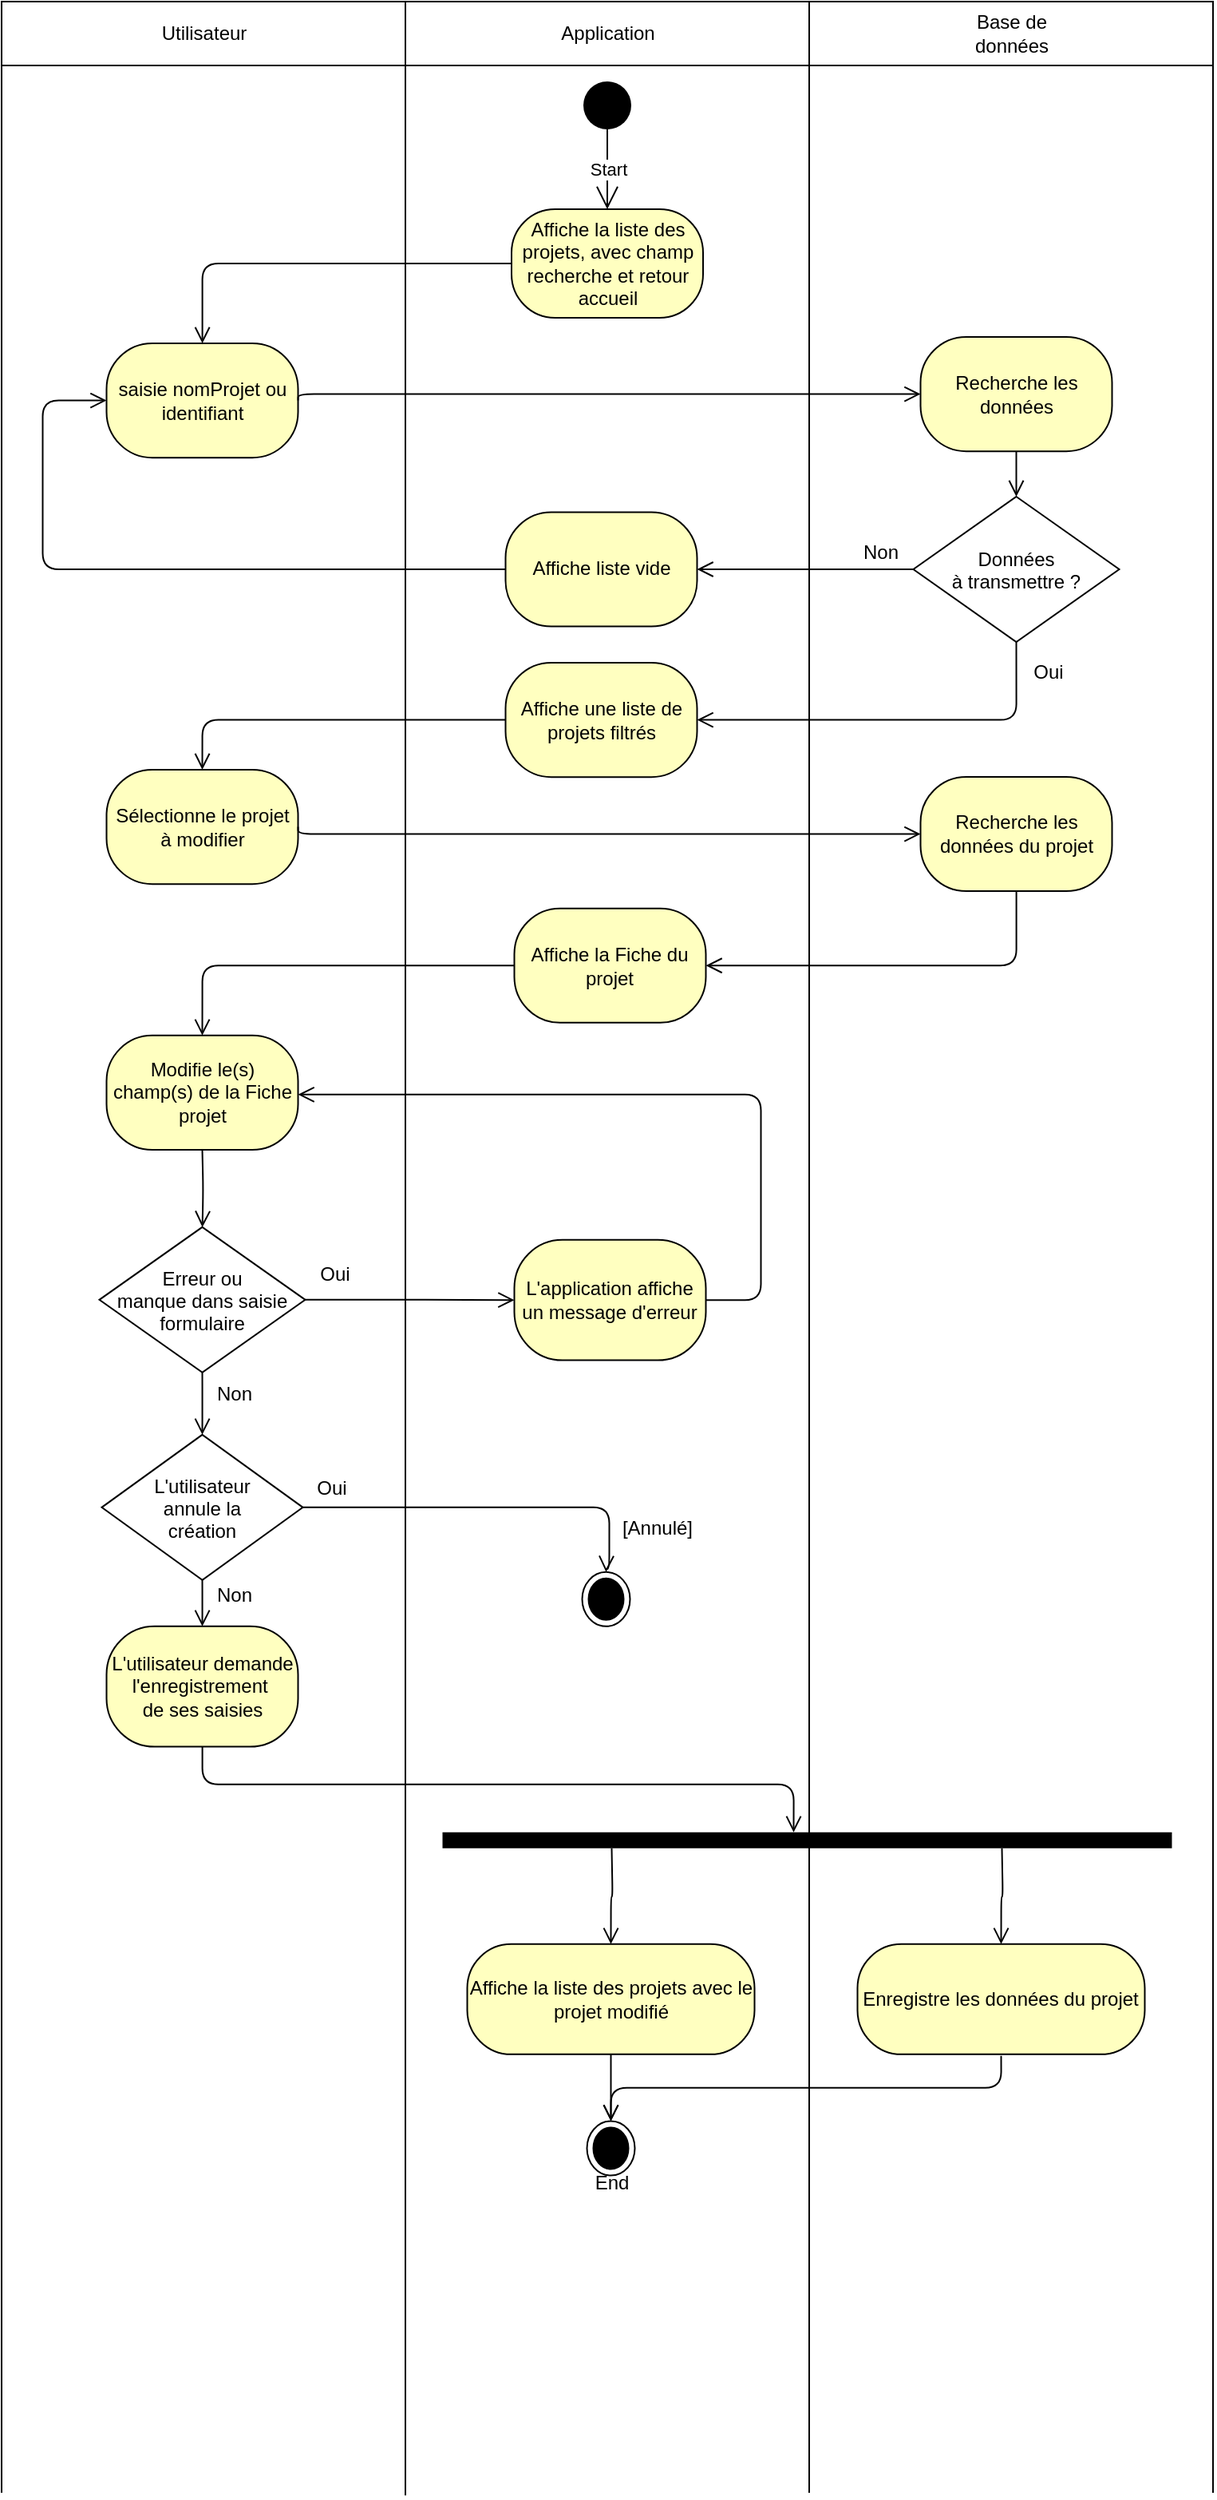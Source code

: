 <mxfile version="13.9.9" type="device"><diagram id="rB14ZIvjr4Vfm5LkDEB7" name="Page-1"><mxGraphModel dx="968" dy="915" grid="1" gridSize="10" guides="1" tooltips="1" connect="1" arrows="1" fold="1" page="1" pageScale="1" pageWidth="827" pageHeight="1169" math="0" shadow="0"><root><mxCell id="0"/><mxCell id="1" parent="0"/><mxCell id="v3C5q2lSApOfkBQ0aJQR-26" value="" style="group" parent="1" vertex="1" connectable="0"><mxGeometry x="827" y="40" width="733.25" height="1558.997" as="geometry"/></mxCell><mxCell id="v3C5q2lSApOfkBQ0aJQR-57" value="" style="group" parent="v3C5q2lSApOfkBQ0aJQR-26" vertex="1" connectable="0"><mxGeometry width="733.25" height="1558.997" as="geometry"/></mxCell><mxCell id="v3C5q2lSApOfkBQ0aJQR-24" value="" style="rounded=0;whiteSpace=wrap;html=1;" parent="v3C5q2lSApOfkBQ0aJQR-57" vertex="1"><mxGeometry width="253" height="40" as="geometry"/></mxCell><mxCell id="v3C5q2lSApOfkBQ0aJQR-56" value="" style="endArrow=none;html=1;entryX=1;entryY=1;entryDx=0;entryDy=0;" parent="v3C5q2lSApOfkBQ0aJQR-57" edge="1"><mxGeometry width="50" height="50" relative="1" as="geometry"><mxPoint y="1560" as="sourcePoint"/><mxPoint y="40" as="targetPoint"/></mxGeometry></mxCell><mxCell id="2rff0f0BjzdbRNb03qCX-5" value="Sélectionne le projet à modifier" style="rounded=1;whiteSpace=wrap;html=1;arcSize=40;fontColor=#000000;fillColor=#ffffc0;strokeColor=#000000;" vertex="1" parent="v3C5q2lSApOfkBQ0aJQR-57"><mxGeometry x="65.75" y="480.999" width="120" height="71.58" as="geometry"/></mxCell><mxCell id="uFrCrZ6NaLH1igkWR4ce-17" value="saisie nomProjet ou identifiant" style="rounded=1;whiteSpace=wrap;html=1;arcSize=40;fontColor=#000000;fillColor=#ffffc0;strokeColor=#000000;" parent="v3C5q2lSApOfkBQ0aJQR-57" vertex="1"><mxGeometry x="65.75" y="213.999" width="120" height="71.58" as="geometry"/></mxCell><mxCell id="2rff0f0BjzdbRNb03qCX-13" value="Affiche liste vide" style="rounded=1;whiteSpace=wrap;html=1;arcSize=40;fontColor=#000000;fillColor=#ffffc0;strokeColor=#000000;" vertex="1" parent="v3C5q2lSApOfkBQ0aJQR-57"><mxGeometry x="315.75" y="319.709" width="120" height="71.58" as="geometry"/></mxCell><mxCell id="2rff0f0BjzdbRNb03qCX-3" value="Affiche une liste de projets filtrés" style="rounded=1;whiteSpace=wrap;html=1;arcSize=40;fontColor=#000000;fillColor=#ffffc0;strokeColor=#000000;" vertex="1" parent="v3C5q2lSApOfkBQ0aJQR-57"><mxGeometry x="315.75" y="413.999" width="120" height="71.58" as="geometry"/></mxCell><mxCell id="2rff0f0BjzdbRNb03qCX-22" value="&lt;span&gt;Modifie le(s) champ(s) de la Fiche projet&lt;/span&gt;" style="rounded=1;whiteSpace=wrap;html=1;arcSize=40;fontColor=#000000;fillColor=#ffffc0;strokeColor=#000000;" vertex="1" parent="v3C5q2lSApOfkBQ0aJQR-57"><mxGeometry x="65.75" y="647.419" width="120" height="71.58" as="geometry"/></mxCell><mxCell id="2rff0f0BjzdbRNb03qCX-56" value="Erreur ou&#10; manque dans saisie &#10;formulaire" style="rhombus;" vertex="1" parent="v3C5q2lSApOfkBQ0aJQR-57"><mxGeometry x="61.25" y="767.42" width="129" height="91" as="geometry"/></mxCell><mxCell id="2rff0f0BjzdbRNb03qCX-57" value="" style="edgeStyle=orthogonalEdgeStyle;html=1;verticalAlign=bottom;endArrow=open;endSize=8;strokeColor=#000000;exitX=0.5;exitY=1;exitDx=0;exitDy=0;" edge="1" parent="v3C5q2lSApOfkBQ0aJQR-57" target="2rff0f0BjzdbRNb03qCX-56"><mxGeometry relative="1" as="geometry"><mxPoint x="-700.75" y="869.42" as="targetPoint"/><mxPoint x="125.75" y="718.999" as="sourcePoint"/></mxGeometry></mxCell><mxCell id="2rff0f0BjzdbRNb03qCX-58" value="" style="edgeStyle=orthogonalEdgeStyle;html=1;verticalAlign=bottom;endArrow=open;endSize=8;strokeColor=#000000;exitX=0.5;exitY=1;exitDx=0;exitDy=0;" edge="1" parent="v3C5q2lSApOfkBQ0aJQR-57" source="2rff0f0BjzdbRNb03qCX-56"><mxGeometry relative="1" as="geometry"><mxPoint x="125.75" y="897.42" as="targetPoint"/><mxPoint x="-688.25" y="717.999" as="sourcePoint"/></mxGeometry></mxCell><mxCell id="2rff0f0BjzdbRNb03qCX-59" value="L'utilisateur&#10;annule la &#10;création" style="rhombus;" vertex="1" parent="v3C5q2lSApOfkBQ0aJQR-57"><mxGeometry x="62.75" y="897.42" width="126" height="91" as="geometry"/></mxCell><mxCell id="2rff0f0BjzdbRNb03qCX-60" value="" style="edgeStyle=orthogonalEdgeStyle;html=1;verticalAlign=bottom;endArrow=open;endSize=8;strokeColor=#000000;exitX=0.5;exitY=1;exitDx=0;exitDy=0;entryX=0.5;entryY=0;entryDx=0;entryDy=0;" edge="1" parent="v3C5q2lSApOfkBQ0aJQR-57" source="2rff0f0BjzdbRNb03qCX-59"><mxGeometry relative="1" as="geometry"><mxPoint x="125.75" y="1017.42" as="targetPoint"/><mxPoint x="-693.75" y="839.999" as="sourcePoint"/></mxGeometry></mxCell><mxCell id="2rff0f0BjzdbRNb03qCX-61" value="Non" style="text;html=1;strokeColor=none;fillColor=none;align=center;verticalAlign=middle;whiteSpace=wrap;rounded=0;" vertex="1" parent="v3C5q2lSApOfkBQ0aJQR-57"><mxGeometry x="125.75" y="857.42" width="40" height="30" as="geometry"/></mxCell><mxCell id="2rff0f0BjzdbRNb03qCX-62" value="Non" style="text;html=1;strokeColor=none;fillColor=none;align=center;verticalAlign=middle;whiteSpace=wrap;rounded=0;" vertex="1" parent="v3C5q2lSApOfkBQ0aJQR-57"><mxGeometry x="125.75" y="988.42" width="40" height="20" as="geometry"/></mxCell><mxCell id="2rff0f0BjzdbRNb03qCX-74" value="L'utilisateur demande l'enregistrement&amp;nbsp;&lt;br&gt;de ses saisies" style="rounded=1;whiteSpace=wrap;html=1;arcSize=40;fontColor=#000000;fillColor=#ffffc0;strokeColor=#000000;" vertex="1" parent="v3C5q2lSApOfkBQ0aJQR-57"><mxGeometry x="65.75" y="1017.42" width="120" height="75.39" as="geometry"/></mxCell><mxCell id="2rff0f0BjzdbRNb03qCX-75" value="" style="ellipse;html=1;shape=endState;fillColor=#000000;strokeColor=#000000;" vertex="1" parent="v3C5q2lSApOfkBQ0aJQR-57"><mxGeometry x="366.75" y="1327.287" width="30" height="34" as="geometry"/></mxCell><mxCell id="2rff0f0BjzdbRNb03qCX-76" value="" style="edgeStyle=orthogonalEdgeStyle;html=1;verticalAlign=bottom;endArrow=open;endSize=8;strokeColor=#000000;" edge="1" parent="v3C5q2lSApOfkBQ0aJQR-57" source="2rff0f0BjzdbRNb03qCX-81" target="2rff0f0BjzdbRNb03qCX-75"><mxGeometry relative="1" as="geometry"><mxPoint x="-444.25" y="1307.42" as="targetPoint"/></mxGeometry></mxCell><mxCell id="2rff0f0BjzdbRNb03qCX-77" value="" style="edgeStyle=orthogonalEdgeStyle;html=1;verticalAlign=bottom;endArrow=open;endSize=8;strokeColor=#000000;" edge="1" parent="v3C5q2lSApOfkBQ0aJQR-57" source="2rff0f0BjzdbRNb03qCX-74"><mxGeometry relative="1" as="geometry"><mxPoint x="496.25" y="1146.42" as="targetPoint"/><Array as="points"><mxPoint x="126.25" y="1116.42"/><mxPoint x="496.25" y="1116.42"/></Array></mxGeometry></mxCell><mxCell id="2rff0f0BjzdbRNb03qCX-78" value="" style="line;strokeWidth=10;fillColor=none;align=left;verticalAlign=middle;spacingTop=-1;spacingLeft=3;spacingRight=3;rotatable=0;labelPosition=right;points=[];portConstraint=eastwest;" vertex="1" parent="v3C5q2lSApOfkBQ0aJQR-57"><mxGeometry x="276.25" y="1147.42" width="457" height="8" as="geometry"/></mxCell><mxCell id="2rff0f0BjzdbRNb03qCX-79" value="" style="group" vertex="1" connectable="0" parent="v3C5q2lSApOfkBQ0aJQR-57"><mxGeometry x="291.75" y="1156.42" width="180" height="129" as="geometry"/></mxCell><mxCell id="2rff0f0BjzdbRNb03qCX-80" value="" style="edgeStyle=orthogonalEdgeStyle;html=1;verticalAlign=bottom;endArrow=open;endSize=8;strokeColor=#000000;entryX=0.5;entryY=0;entryDx=0;entryDy=0;" edge="1" parent="2rff0f0BjzdbRNb03qCX-79" target="2rff0f0BjzdbRNb03qCX-81"><mxGeometry relative="1" as="geometry"><mxPoint x="90.5" y="40" as="targetPoint"/><mxPoint x="90.5" as="sourcePoint"/></mxGeometry></mxCell><mxCell id="2rff0f0BjzdbRNb03qCX-81" value="Affiche la liste des projets avec le projet modifié" style="rounded=1;whiteSpace=wrap;html=1;arcSize=40;fontColor=#000000;fillColor=#ffffc0;strokeColor=#000000;" vertex="1" parent="2rff0f0BjzdbRNb03qCX-79"><mxGeometry y="60" width="180" height="69" as="geometry"/></mxCell><mxCell id="2rff0f0BjzdbRNb03qCX-82" value="" style="group" vertex="1" connectable="0" parent="v3C5q2lSApOfkBQ0aJQR-57"><mxGeometry x="536.25" y="1156.42" width="180" height="129" as="geometry"/></mxCell><mxCell id="2rff0f0BjzdbRNb03qCX-83" value="" style="edgeStyle=orthogonalEdgeStyle;html=1;verticalAlign=bottom;endArrow=open;endSize=8;strokeColor=#000000;entryX=0.5;entryY=0;entryDx=0;entryDy=0;" edge="1" parent="2rff0f0BjzdbRNb03qCX-82" target="2rff0f0BjzdbRNb03qCX-84"><mxGeometry relative="1" as="geometry"><mxPoint x="90.5" y="40" as="targetPoint"/><mxPoint x="90.5" as="sourcePoint"/></mxGeometry></mxCell><mxCell id="2rff0f0BjzdbRNb03qCX-84" value="Enregistre les données du projet" style="rounded=1;whiteSpace=wrap;html=1;arcSize=40;fontColor=#000000;fillColor=#ffffc0;strokeColor=#000000;" vertex="1" parent="2rff0f0BjzdbRNb03qCX-82"><mxGeometry y="60" width="180" height="69" as="geometry"/></mxCell><mxCell id="2rff0f0BjzdbRNb03qCX-85" value="End" style="text;html=1;align=center;verticalAlign=middle;resizable=0;points=[];autosize=1;" vertex="1" parent="v3C5q2lSApOfkBQ0aJQR-57"><mxGeometry x="361.75" y="1356.417" width="40" height="20" as="geometry"/></mxCell><mxCell id="2rff0f0BjzdbRNb03qCX-86" value="" style="edgeStyle=orthogonalEdgeStyle;html=1;verticalAlign=bottom;endArrow=open;endSize=8;strokeColor=#000000;entryX=0.5;entryY=0;entryDx=0;entryDy=0;" edge="1" parent="v3C5q2lSApOfkBQ0aJQR-57" target="2rff0f0BjzdbRNb03qCX-75"><mxGeometry relative="1" as="geometry"><mxPoint x="386.25" y="1326.42" as="targetPoint"/><mxPoint x="626.25" y="1286.42" as="sourcePoint"/><Array as="points"><mxPoint x="626.25" y="1306.42"/><mxPoint x="382.25" y="1306.42"/></Array></mxGeometry></mxCell><mxCell id="2rff0f0BjzdbRNb03qCX-21" value="&lt;span&gt;Affiche la Fiche du projet&lt;/span&gt;" style="rounded=1;whiteSpace=wrap;html=1;arcSize=40;fontColor=#000000;fillColor=#ffffc0;strokeColor=#000000;" vertex="1" parent="v3C5q2lSApOfkBQ0aJQR-57"><mxGeometry x="321.25" y="567.839" width="120" height="71.58" as="geometry"/></mxCell><mxCell id="2rff0f0BjzdbRNb03qCX-23" value="" style="edgeStyle=orthogonalEdgeStyle;html=1;verticalAlign=bottom;endArrow=open;endSize=8;strokeColor=#000000;exitX=0;exitY=0.5;exitDx=0;exitDy=0;entryX=0.5;entryY=0;entryDx=0;entryDy=0;" edge="1" parent="v3C5q2lSApOfkBQ0aJQR-57" source="2rff0f0BjzdbRNb03qCX-21" target="2rff0f0BjzdbRNb03qCX-22"><mxGeometry relative="1" as="geometry"><mxPoint x="131.25" y="628.629" as="targetPoint"/><mxPoint x="321.25" y="597.419" as="sourcePoint"/></mxGeometry></mxCell><mxCell id="2rff0f0BjzdbRNb03qCX-63" value="Oui" style="text;html=1;strokeColor=none;fillColor=none;align=center;verticalAlign=middle;whiteSpace=wrap;rounded=0;" vertex="1" parent="v3C5q2lSApOfkBQ0aJQR-57"><mxGeometry x="189.25" y="787.42" width="40" height="20" as="geometry"/></mxCell><mxCell id="2rff0f0BjzdbRNb03qCX-64" value="L'application affiche un message d'erreur" style="rounded=1;whiteSpace=wrap;html=1;arcSize=40;fontColor=#000000;fillColor=#ffffc0;strokeColor=#000000;" vertex="1" parent="v3C5q2lSApOfkBQ0aJQR-57"><mxGeometry x="321.25" y="775.42" width="120" height="75.39" as="geometry"/></mxCell><mxCell id="2rff0f0BjzdbRNb03qCX-66" value="" style="edgeStyle=orthogonalEdgeStyle;html=1;verticalAlign=bottom;endArrow=open;endSize=8;strokeColor=#000000;exitX=1;exitY=0.5;exitDx=0;exitDy=0;" edge="1" parent="v3C5q2lSApOfkBQ0aJQR-57" source="2rff0f0BjzdbRNb03qCX-64" target="2rff0f0BjzdbRNb03qCX-22"><mxGeometry relative="1" as="geometry"><mxPoint x="185.75" y="683.969" as="targetPoint"/><mxPoint x="442.25" y="924.875" as="sourcePoint"/><Array as="points"><mxPoint x="475.75" y="813.42"/><mxPoint x="475.75" y="684.42"/></Array></mxGeometry></mxCell><mxCell id="2rff0f0BjzdbRNb03qCX-68" value="" style="edgeStyle=orthogonalEdgeStyle;html=1;verticalAlign=bottom;endArrow=open;endSize=8;strokeColor=#000000;exitX=1;exitY=0.5;exitDx=0;exitDy=0;entryX=0;entryY=0.5;entryDx=0;entryDy=0;" edge="1" parent="v3C5q2lSApOfkBQ0aJQR-57" source="2rff0f0BjzdbRNb03qCX-56" target="2rff0f0BjzdbRNb03qCX-64"><mxGeometry relative="1" as="geometry"><mxPoint x="235.75" y="858.42" as="targetPoint"/><mxPoint x="235.75" y="809.999" as="sourcePoint"/></mxGeometry></mxCell><mxCell id="2rff0f0BjzdbRNb03qCX-69" value="Oui" style="text;html=1;strokeColor=none;fillColor=none;align=center;verticalAlign=middle;whiteSpace=wrap;rounded=0;" vertex="1" parent="v3C5q2lSApOfkBQ0aJQR-57"><mxGeometry x="187.25" y="921.42" width="40" height="20" as="geometry"/></mxCell><mxCell id="2rff0f0BjzdbRNb03qCX-70" value="[Annulé]" style="text;html=1;strokeColor=none;fillColor=none;align=center;verticalAlign=middle;whiteSpace=wrap;rounded=0;" vertex="1" parent="v3C5q2lSApOfkBQ0aJQR-57"><mxGeometry x="380.75" y="946.42" width="60" height="20" as="geometry"/></mxCell><mxCell id="2rff0f0BjzdbRNb03qCX-71" value="000" style="ellipse;html=1;shape=endState;fillColor=#000000;strokeColor=#000000;" vertex="1" parent="v3C5q2lSApOfkBQ0aJQR-57"><mxGeometry x="363.75" y="983.417" width="30" height="34" as="geometry"/></mxCell><mxCell id="2rff0f0BjzdbRNb03qCX-72" value="" style="edgeStyle=orthogonalEdgeStyle;html=1;verticalAlign=bottom;endArrow=open;endSize=8;strokeColor=#000000;entryX=0.5;entryY=0;entryDx=0;entryDy=0;" edge="1" parent="v3C5q2lSApOfkBQ0aJQR-57" target="2rff0f0BjzdbRNb03qCX-71" source="2rff0f0BjzdbRNb03qCX-59"><mxGeometry relative="1" as="geometry"><mxPoint x="376.75" y="974.92" as="targetPoint"/><mxPoint x="187.25" y="941.92" as="sourcePoint"/><Array as="points"><mxPoint x="380.75" y="943.42"/><mxPoint x="380.75" y="981.42"/><mxPoint x="378.75" y="981.42"/></Array></mxGeometry></mxCell><mxCell id="2rff0f0BjzdbRNb03qCX-11" value="Recherche les données" style="rounded=1;whiteSpace=wrap;html=1;arcSize=40;fontColor=#000000;fillColor=#ffffc0;strokeColor=#000000;" vertex="1" parent="v3C5q2lSApOfkBQ0aJQR-57"><mxGeometry x="575.75" y="209.999" width="120" height="71.58" as="geometry"/></mxCell><mxCell id="2rff0f0BjzdbRNb03qCX-12" value="" style="edgeStyle=orthogonalEdgeStyle;html=1;verticalAlign=bottom;endArrow=open;endSize=8;strokeColor=#000000;exitX=0.5;exitY=1;exitDx=0;exitDy=0;" edge="1" parent="v3C5q2lSApOfkBQ0aJQR-57"><mxGeometry relative="1" as="geometry"><mxPoint x="635.75" y="310" as="targetPoint"/><mxPoint x="635.75" y="281.579" as="sourcePoint"/></mxGeometry></mxCell><mxCell id="2rff0f0BjzdbRNb03qCX-14" value="Données &#10;à transmettre ?" style="rhombus;" vertex="1" parent="v3C5q2lSApOfkBQ0aJQR-57"><mxGeometry x="571.25" y="310" width="129" height="91" as="geometry"/></mxCell><mxCell id="2rff0f0BjzdbRNb03qCX-18" value="Oui" style="text;html=1;strokeColor=none;fillColor=none;align=center;verticalAlign=middle;whiteSpace=wrap;rounded=0;" vertex="1" parent="v3C5q2lSApOfkBQ0aJQR-57"><mxGeometry x="635.75" y="410" width="40" height="20" as="geometry"/></mxCell><mxCell id="2rff0f0BjzdbRNb03qCX-19" value="Non" style="text;html=1;strokeColor=none;fillColor=none;align=center;verticalAlign=middle;whiteSpace=wrap;rounded=0;" vertex="1" parent="v3C5q2lSApOfkBQ0aJQR-57"><mxGeometry x="531.25" y="330" width="40" height="30" as="geometry"/></mxCell><mxCell id="2rff0f0BjzdbRNb03qCX-7" value="&lt;span&gt;Recherche les données du projet&lt;/span&gt;" style="rounded=1;whiteSpace=wrap;html=1;arcSize=40;fontColor=#000000;fillColor=#ffffc0;strokeColor=#000000;" vertex="1" parent="v3C5q2lSApOfkBQ0aJQR-57"><mxGeometry x="575.75" y="485.469" width="120" height="71.58" as="geometry"/></mxCell><mxCell id="2rff0f0BjzdbRNb03qCX-15" value="" style="edgeStyle=orthogonalEdgeStyle;html=1;verticalAlign=bottom;endArrow=open;endSize=8;strokeColor=#000000;entryX=1;entryY=0.5;entryDx=0;entryDy=0;exitX=0;exitY=0.5;exitDx=0;exitDy=0;" edge="1" parent="v3C5q2lSApOfkBQ0aJQR-57" source="2rff0f0BjzdbRNb03qCX-14" target="2rff0f0BjzdbRNb03qCX-13"><mxGeometry relative="1" as="geometry"><mxPoint x="465.75" y="400" as="targetPoint"/><mxPoint x="575.75" y="353" as="sourcePoint"/></mxGeometry></mxCell><mxCell id="2rff0f0BjzdbRNb03qCX-17" value="" style="edgeStyle=orthogonalEdgeStyle;html=1;verticalAlign=bottom;endArrow=open;endSize=8;strokeColor=#000000;exitX=0;exitY=0.5;exitDx=0;exitDy=0;entryX=0;entryY=0.5;entryDx=0;entryDy=0;" edge="1" parent="v3C5q2lSApOfkBQ0aJQR-57" source="2rff0f0BjzdbRNb03qCX-13" target="uFrCrZ6NaLH1igkWR4ce-17"><mxGeometry relative="1" as="geometry"><mxPoint x="35.75" y="380.42" as="targetPoint"/><mxPoint x="35.75" y="332.999" as="sourcePoint"/><Array as="points"><mxPoint x="25.75" y="355"/><mxPoint x="25.75" y="250"/></Array></mxGeometry></mxCell><mxCell id="2rff0f0BjzdbRNb03qCX-20" value="" style="edgeStyle=orthogonalEdgeStyle;html=1;verticalAlign=bottom;endArrow=open;endSize=8;strokeColor=#000000;exitX=0.5;exitY=1;exitDx=0;exitDy=0;entryX=1;entryY=0.5;entryDx=0;entryDy=0;" edge="1" parent="v3C5q2lSApOfkBQ0aJQR-57" source="2rff0f0BjzdbRNb03qCX-14" target="2rff0f0BjzdbRNb03qCX-3"><mxGeometry relative="1" as="geometry"><mxPoint x="635.75" y="450" as="targetPoint"/><mxPoint x="635.75" y="409.999" as="sourcePoint"/></mxGeometry></mxCell><mxCell id="2rff0f0BjzdbRNb03qCX-4" value="" style="edgeStyle=orthogonalEdgeStyle;html=1;verticalAlign=bottom;endArrow=open;endSize=8;strokeColor=#000000;exitX=0;exitY=0.5;exitDx=0;exitDy=0;entryX=0.5;entryY=0;entryDx=0;entryDy=0;" edge="1" parent="v3C5q2lSApOfkBQ0aJQR-57" source="2rff0f0BjzdbRNb03qCX-3" target="2rff0f0BjzdbRNb03qCX-5"><mxGeometry relative="1" as="geometry"><mxPoint x="375.75" y="533" as="targetPoint"/><mxPoint x="375.75" y="485.579" as="sourcePoint"/></mxGeometry></mxCell><mxCell id="2rff0f0BjzdbRNb03qCX-1" value="" style="edgeStyle=orthogonalEdgeStyle;html=1;verticalAlign=bottom;endArrow=open;endSize=8;strokeColor=#000000;exitX=1;exitY=0.5;exitDx=0;exitDy=0;entryX=0;entryY=0.5;entryDx=0;entryDy=0;" edge="1" parent="v3C5q2lSApOfkBQ0aJQR-57" source="uFrCrZ6NaLH1igkWR4ce-17" target="2rff0f0BjzdbRNb03qCX-11"><mxGeometry relative="1" as="geometry"><mxPoint x="125.75" y="333" as="targetPoint"/><mxPoint x="125.75" y="285.579" as="sourcePoint"/><Array as="points"><mxPoint x="185.75" y="246"/></Array></mxGeometry></mxCell><mxCell id="2rff0f0BjzdbRNb03qCX-6" value="" style="edgeStyle=orthogonalEdgeStyle;html=1;verticalAlign=bottom;endArrow=open;endSize=8;strokeColor=#000000;entryX=0;entryY=0.5;entryDx=0;entryDy=0;exitX=1;exitY=0.5;exitDx=0;exitDy=0;" edge="1" parent="v3C5q2lSApOfkBQ0aJQR-57" source="2rff0f0BjzdbRNb03qCX-5" target="2rff0f0BjzdbRNb03qCX-7"><mxGeometry relative="1" as="geometry"><mxPoint x="126.25" y="525.47" as="targetPoint"/><mxPoint x="185.75" y="478" as="sourcePoint"/><Array as="points"><mxPoint x="185.75" y="521"/></Array></mxGeometry></mxCell><mxCell id="2rff0f0BjzdbRNb03qCX-8" value="" style="edgeStyle=orthogonalEdgeStyle;html=1;verticalAlign=bottom;endArrow=open;endSize=8;strokeColor=#000000;entryX=1;entryY=0.5;entryDx=0;entryDy=0;" edge="1" parent="v3C5q2lSApOfkBQ0aJQR-57" source="2rff0f0BjzdbRNb03qCX-7" target="2rff0f0BjzdbRNb03qCX-21"><mxGeometry relative="1" as="geometry"><mxPoint x="635.25" y="606.42" as="targetPoint"/><mxPoint x="635.25" y="558.999" as="sourcePoint"/><Array as="points"><mxPoint x="635.75" y="604"/></Array></mxGeometry></mxCell><mxCell id="v3C5q2lSApOfkBQ0aJQR-25" value="" style="endArrow=none;html=1;entryX=1;entryY=1;entryDx=0;entryDy=0;" parent="v3C5q2lSApOfkBQ0aJQR-26" target="v3C5q2lSApOfkBQ0aJQR-24" edge="1"><mxGeometry width="50" height="50" relative="1" as="geometry"><mxPoint x="253" y="1561.67" as="sourcePoint"/><mxPoint x="263" y="80" as="targetPoint"/></mxGeometry></mxCell><mxCell id="v3C5q2lSApOfkBQ0aJQR-30" value="Utilisateur" style="text;html=1;strokeColor=none;fillColor=none;align=center;verticalAlign=middle;whiteSpace=wrap;rounded=0;" parent="v3C5q2lSApOfkBQ0aJQR-26" vertex="1"><mxGeometry x="91.5" y="10" width="70" height="20" as="geometry"/></mxCell><mxCell id="v3C5q2lSApOfkBQ0aJQR-27" value="" style="group" parent="1" vertex="1" connectable="0"><mxGeometry x="1080" y="40" width="477.5" height="1397.417" as="geometry"/></mxCell><mxCell id="v3C5q2lSApOfkBQ0aJQR-28" value="" style="rounded=0;whiteSpace=wrap;html=1;" parent="v3C5q2lSApOfkBQ0aJQR-27" vertex="1"><mxGeometry width="253" height="40" as="geometry"/></mxCell><mxCell id="v3C5q2lSApOfkBQ0aJQR-29" value="" style="endArrow=none;html=1;entryX=1;entryY=1;entryDx=0;entryDy=0;" parent="v3C5q2lSApOfkBQ0aJQR-27" target="v3C5q2lSApOfkBQ0aJQR-28" edge="1"><mxGeometry width="50" height="50" relative="1" as="geometry"><mxPoint x="253" y="1560" as="sourcePoint"/><mxPoint x="263" y="80" as="targetPoint"/></mxGeometry></mxCell><mxCell id="v3C5q2lSApOfkBQ0aJQR-31" value="Application" style="text;html=1;strokeColor=none;fillColor=none;align=center;verticalAlign=middle;whiteSpace=wrap;rounded=0;" parent="v3C5q2lSApOfkBQ0aJQR-27" vertex="1"><mxGeometry x="91.5" y="10" width="70" height="20" as="geometry"/></mxCell><mxCell id="uFrCrZ6NaLH1igkWR4ce-1" value="" style="ellipse;fillColor=#000000;strokeColor=none;" parent="v3C5q2lSApOfkBQ0aJQR-27" vertex="1"><mxGeometry x="111.5" y="50" width="30" height="30" as="geometry"/></mxCell><mxCell id="uFrCrZ6NaLH1igkWR4ce-2" value="Start" style="endArrow=open;endFill=1;endSize=12;html=1;exitX=0.5;exitY=1;exitDx=0;exitDy=0;" parent="v3C5q2lSApOfkBQ0aJQR-27" edge="1"><mxGeometry width="160" relative="1" as="geometry"><mxPoint x="126.5" y="80" as="sourcePoint"/><mxPoint x="126.5" y="130" as="targetPoint"/></mxGeometry></mxCell><mxCell id="v3C5q2lSApOfkBQ0aJQR-2" value="Affiche la liste des projets, avec champ recherche et retour accueil" style="rounded=1;whiteSpace=wrap;html=1;arcSize=40;fontColor=#000000;fillColor=#ffffc0;strokeColor=#000000;" parent="v3C5q2lSApOfkBQ0aJQR-27" vertex="1"><mxGeometry x="66.5" y="130" width="120" height="68" as="geometry"/></mxCell><mxCell id="v3C5q2lSApOfkBQ0aJQR-32" value="" style="edgeStyle=orthogonalEdgeStyle;html=1;verticalAlign=bottom;endArrow=open;endSize=8;strokeColor=#000000;exitX=0;exitY=0.5;exitDx=0;exitDy=0;" parent="1" source="v3C5q2lSApOfkBQ0aJQR-2" target="uFrCrZ6NaLH1igkWR4ce-17" edge="1"><mxGeometry relative="1" as="geometry"><mxPoint x="1010" y="204" as="targetPoint"/><mxPoint x="1120" y="209.999" as="sourcePoint"/></mxGeometry></mxCell><mxCell id="v3C5q2lSApOfkBQ0aJQR-36" value="" style="group" parent="1" vertex="1" connectable="0"><mxGeometry x="1333" y="40" width="253" height="751.579" as="geometry"/></mxCell><mxCell id="v3C5q2lSApOfkBQ0aJQR-37" value="" style="rounded=0;whiteSpace=wrap;html=1;" parent="v3C5q2lSApOfkBQ0aJQR-36" vertex="1"><mxGeometry width="253" height="40" as="geometry"/></mxCell><mxCell id="v3C5q2lSApOfkBQ0aJQR-38" value="" style="endArrow=none;html=1;entryX=1;entryY=1;entryDx=0;entryDy=0;" parent="v3C5q2lSApOfkBQ0aJQR-36" target="v3C5q2lSApOfkBQ0aJQR-37" edge="1"><mxGeometry width="50" height="50" relative="1" as="geometry"><mxPoint x="253" y="1560" as="sourcePoint"/><mxPoint x="263" y="80" as="targetPoint"/></mxGeometry></mxCell><mxCell id="v3C5q2lSApOfkBQ0aJQR-39" value="Base de données" style="text;html=1;strokeColor=none;fillColor=none;align=center;verticalAlign=middle;whiteSpace=wrap;rounded=0;" parent="v3C5q2lSApOfkBQ0aJQR-36" vertex="1"><mxGeometry x="91.5" y="10" width="70" height="20" as="geometry"/></mxCell></root></mxGraphModel></diagram></mxfile>